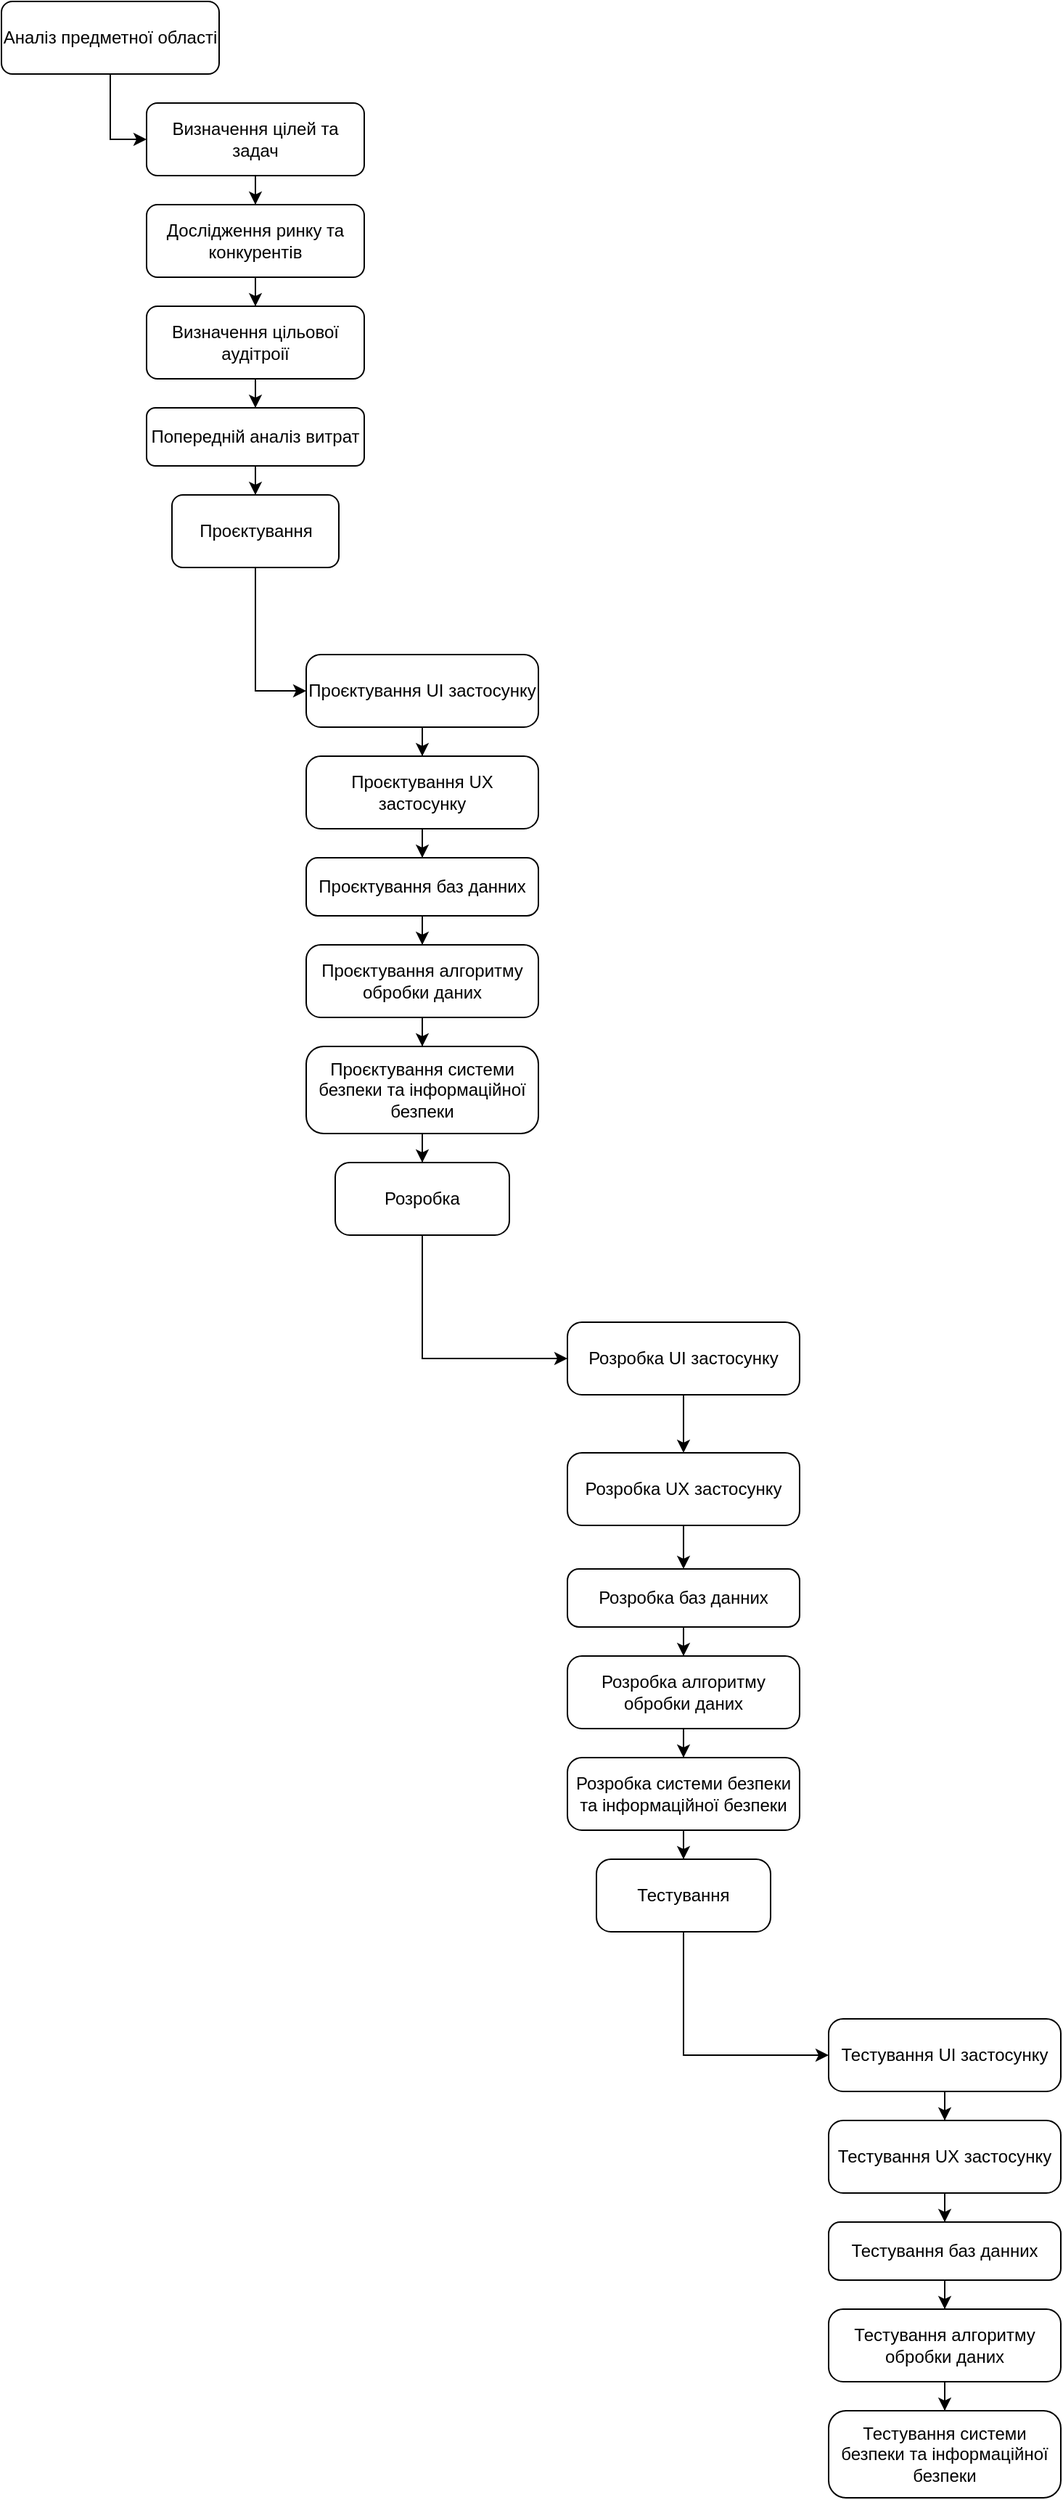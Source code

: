 <mxfile version="24.7.17">
  <diagram name="Страница — 1" id="_k6UZMLU4uGqVWALuKZs">
    <mxGraphModel dx="1363" dy="783" grid="1" gridSize="10" guides="1" tooltips="1" connect="1" arrows="1" fold="1" page="1" pageScale="1" pageWidth="827" pageHeight="1169" math="0" shadow="0">
      <root>
        <mxCell id="0" />
        <mxCell id="1" parent="0" />
        <mxCell id="_Ljdj8ycVx66a69qLUhx-50" style="edgeStyle=orthogonalEdgeStyle;rounded=0;orthogonalLoop=1;jettySize=auto;html=1;entryX=0;entryY=0.5;entryDx=0;entryDy=0;" edge="1" parent="1" source="_Ljdj8ycVx66a69qLUhx-1" target="_Ljdj8ycVx66a69qLUhx-2">
          <mxGeometry relative="1" as="geometry" />
        </mxCell>
        <mxCell id="_Ljdj8ycVx66a69qLUhx-1" value="Аналіз предметної області" style="rounded=1;whiteSpace=wrap;html=1;" vertex="1" parent="1">
          <mxGeometry x="10" y="20" width="150" height="50" as="geometry" />
        </mxCell>
        <mxCell id="_Ljdj8ycVx66a69qLUhx-5" value="" style="edgeStyle=orthogonalEdgeStyle;rounded=0;orthogonalLoop=1;jettySize=auto;html=1;" edge="1" parent="1" source="_Ljdj8ycVx66a69qLUhx-2" target="_Ljdj8ycVx66a69qLUhx-4">
          <mxGeometry relative="1" as="geometry" />
        </mxCell>
        <mxCell id="_Ljdj8ycVx66a69qLUhx-2" value="&lt;div&gt;Визначення цілей та задач&lt;/div&gt;" style="whiteSpace=wrap;html=1;rounded=1;" vertex="1" parent="1">
          <mxGeometry x="110" y="90" width="150" height="50" as="geometry" />
        </mxCell>
        <mxCell id="_Ljdj8ycVx66a69qLUhx-7" value="" style="edgeStyle=orthogonalEdgeStyle;rounded=0;orthogonalLoop=1;jettySize=auto;html=1;" edge="1" parent="1" source="_Ljdj8ycVx66a69qLUhx-4" target="_Ljdj8ycVx66a69qLUhx-6">
          <mxGeometry relative="1" as="geometry" />
        </mxCell>
        <mxCell id="_Ljdj8ycVx66a69qLUhx-4" value="&lt;div&gt;Дослідження ринку та конкурентів&lt;/div&gt;" style="whiteSpace=wrap;html=1;rounded=1;" vertex="1" parent="1">
          <mxGeometry x="110" y="160" width="150" height="50" as="geometry" />
        </mxCell>
        <mxCell id="_Ljdj8ycVx66a69qLUhx-9" value="" style="edgeStyle=orthogonalEdgeStyle;rounded=0;orthogonalLoop=1;jettySize=auto;html=1;" edge="1" parent="1" source="_Ljdj8ycVx66a69qLUhx-6" target="_Ljdj8ycVx66a69qLUhx-8">
          <mxGeometry relative="1" as="geometry" />
        </mxCell>
        <mxCell id="_Ljdj8ycVx66a69qLUhx-6" value="&lt;div&gt;Визначення цільової аудітроії&lt;br&gt;&lt;/div&gt;" style="whiteSpace=wrap;html=1;rounded=1;" vertex="1" parent="1">
          <mxGeometry x="110" y="230" width="150" height="50" as="geometry" />
        </mxCell>
        <mxCell id="_Ljdj8ycVx66a69qLUhx-11" value="" style="edgeStyle=orthogonalEdgeStyle;rounded=0;orthogonalLoop=1;jettySize=auto;html=1;" edge="1" parent="1" source="_Ljdj8ycVx66a69qLUhx-8" target="_Ljdj8ycVx66a69qLUhx-10">
          <mxGeometry relative="1" as="geometry" />
        </mxCell>
        <mxCell id="_Ljdj8ycVx66a69qLUhx-8" value="Попередній аналіз витрат" style="whiteSpace=wrap;html=1;rounded=1;" vertex="1" parent="1">
          <mxGeometry x="110" y="300" width="150" height="40" as="geometry" />
        </mxCell>
        <mxCell id="_Ljdj8ycVx66a69qLUhx-48" style="edgeStyle=orthogonalEdgeStyle;rounded=0;orthogonalLoop=1;jettySize=auto;html=1;entryX=0;entryY=0.5;entryDx=0;entryDy=0;" edge="1" parent="1" source="_Ljdj8ycVx66a69qLUhx-10" target="_Ljdj8ycVx66a69qLUhx-12">
          <mxGeometry relative="1" as="geometry" />
        </mxCell>
        <mxCell id="_Ljdj8ycVx66a69qLUhx-10" value="&lt;div&gt;Проєктування&lt;/div&gt;" style="whiteSpace=wrap;html=1;rounded=1;" vertex="1" parent="1">
          <mxGeometry x="127.5" y="360" width="115" height="50" as="geometry" />
        </mxCell>
        <mxCell id="_Ljdj8ycVx66a69qLUhx-15" value="" style="edgeStyle=orthogonalEdgeStyle;rounded=0;orthogonalLoop=1;jettySize=auto;html=1;" edge="1" parent="1" source="_Ljdj8ycVx66a69qLUhx-12" target="_Ljdj8ycVx66a69qLUhx-14">
          <mxGeometry relative="1" as="geometry" />
        </mxCell>
        <mxCell id="_Ljdj8ycVx66a69qLUhx-12" value="Проєктування UI застосунку" style="whiteSpace=wrap;html=1;rounded=1;arcSize=20;" vertex="1" parent="1">
          <mxGeometry x="220" y="470" width="160" height="50" as="geometry" />
        </mxCell>
        <mxCell id="_Ljdj8ycVx66a69qLUhx-17" value="" style="edgeStyle=orthogonalEdgeStyle;rounded=0;orthogonalLoop=1;jettySize=auto;html=1;" edge="1" parent="1" source="_Ljdj8ycVx66a69qLUhx-14" target="_Ljdj8ycVx66a69qLUhx-16">
          <mxGeometry relative="1" as="geometry" />
        </mxCell>
        <mxCell id="_Ljdj8ycVx66a69qLUhx-14" value="Проєктування UX застосунку" style="whiteSpace=wrap;html=1;rounded=1;arcSize=20;" vertex="1" parent="1">
          <mxGeometry x="220" y="540" width="160" height="50" as="geometry" />
        </mxCell>
        <mxCell id="_Ljdj8ycVx66a69qLUhx-19" value="" style="edgeStyle=orthogonalEdgeStyle;rounded=0;orthogonalLoop=1;jettySize=auto;html=1;" edge="1" parent="1" source="_Ljdj8ycVx66a69qLUhx-16" target="_Ljdj8ycVx66a69qLUhx-18">
          <mxGeometry relative="1" as="geometry" />
        </mxCell>
        <mxCell id="_Ljdj8ycVx66a69qLUhx-16" value="&lt;div&gt;Проєктування баз данних&lt;/div&gt;" style="whiteSpace=wrap;html=1;rounded=1;arcSize=20;" vertex="1" parent="1">
          <mxGeometry x="220" y="610" width="160" height="40" as="geometry" />
        </mxCell>
        <mxCell id="_Ljdj8ycVx66a69qLUhx-21" value="" style="edgeStyle=orthogonalEdgeStyle;rounded=0;orthogonalLoop=1;jettySize=auto;html=1;" edge="1" parent="1" source="_Ljdj8ycVx66a69qLUhx-18" target="_Ljdj8ycVx66a69qLUhx-20">
          <mxGeometry relative="1" as="geometry" />
        </mxCell>
        <mxCell id="_Ljdj8ycVx66a69qLUhx-18" value="&lt;div&gt;Проєктування алгоритму обробки даних&lt;/div&gt;" style="whiteSpace=wrap;html=1;rounded=1;arcSize=20;" vertex="1" parent="1">
          <mxGeometry x="220" y="670" width="160" height="50" as="geometry" />
        </mxCell>
        <mxCell id="_Ljdj8ycVx66a69qLUhx-23" value="" style="edgeStyle=orthogonalEdgeStyle;rounded=0;orthogonalLoop=1;jettySize=auto;html=1;" edge="1" parent="1" source="_Ljdj8ycVx66a69qLUhx-20" target="_Ljdj8ycVx66a69qLUhx-22">
          <mxGeometry relative="1" as="geometry" />
        </mxCell>
        <mxCell id="_Ljdj8ycVx66a69qLUhx-20" value="Проєктування системи безпеки та інформаційної безпеки" style="whiteSpace=wrap;html=1;rounded=1;arcSize=20;" vertex="1" parent="1">
          <mxGeometry x="220" y="740" width="160" height="60" as="geometry" />
        </mxCell>
        <mxCell id="_Ljdj8ycVx66a69qLUhx-49" style="edgeStyle=orthogonalEdgeStyle;rounded=0;orthogonalLoop=1;jettySize=auto;html=1;entryX=0;entryY=0.5;entryDx=0;entryDy=0;exitX=0.5;exitY=1;exitDx=0;exitDy=0;" edge="1" parent="1" source="_Ljdj8ycVx66a69qLUhx-22" target="_Ljdj8ycVx66a69qLUhx-25">
          <mxGeometry relative="1" as="geometry" />
        </mxCell>
        <mxCell id="_Ljdj8ycVx66a69qLUhx-22" value="Розробка" style="whiteSpace=wrap;html=1;rounded=1;arcSize=20;" vertex="1" parent="1">
          <mxGeometry x="240" y="820" width="120" height="50" as="geometry" />
        </mxCell>
        <mxCell id="_Ljdj8ycVx66a69qLUhx-24" value="" style="edgeStyle=orthogonalEdgeStyle;rounded=0;orthogonalLoop=1;jettySize=auto;html=1;" edge="1" source="_Ljdj8ycVx66a69qLUhx-25" target="_Ljdj8ycVx66a69qLUhx-27" parent="1">
          <mxGeometry relative="1" as="geometry" />
        </mxCell>
        <mxCell id="_Ljdj8ycVx66a69qLUhx-25" value="Розробка UI застосунку" style="whiteSpace=wrap;html=1;rounded=1;arcSize=20;" vertex="1" parent="1">
          <mxGeometry x="400" y="930" width="160" height="50" as="geometry" />
        </mxCell>
        <mxCell id="_Ljdj8ycVx66a69qLUhx-26" value="" style="edgeStyle=orthogonalEdgeStyle;rounded=0;orthogonalLoop=1;jettySize=auto;html=1;" edge="1" source="_Ljdj8ycVx66a69qLUhx-27" target="_Ljdj8ycVx66a69qLUhx-29" parent="1">
          <mxGeometry relative="1" as="geometry" />
        </mxCell>
        <mxCell id="_Ljdj8ycVx66a69qLUhx-27" value="Розробка UX застосунку" style="whiteSpace=wrap;html=1;rounded=1;arcSize=20;" vertex="1" parent="1">
          <mxGeometry x="400" y="1020" width="160" height="50" as="geometry" />
        </mxCell>
        <mxCell id="_Ljdj8ycVx66a69qLUhx-28" value="" style="edgeStyle=orthogonalEdgeStyle;rounded=0;orthogonalLoop=1;jettySize=auto;html=1;" edge="1" source="_Ljdj8ycVx66a69qLUhx-29" target="_Ljdj8ycVx66a69qLUhx-31" parent="1">
          <mxGeometry relative="1" as="geometry" />
        </mxCell>
        <mxCell id="_Ljdj8ycVx66a69qLUhx-29" value="&lt;div&gt;Розробка баз данних&lt;/div&gt;" style="whiteSpace=wrap;html=1;rounded=1;arcSize=20;" vertex="1" parent="1">
          <mxGeometry x="400" y="1100" width="160" height="40" as="geometry" />
        </mxCell>
        <mxCell id="_Ljdj8ycVx66a69qLUhx-30" value="" style="edgeStyle=orthogonalEdgeStyle;rounded=0;orthogonalLoop=1;jettySize=auto;html=1;" edge="1" source="_Ljdj8ycVx66a69qLUhx-31" target="_Ljdj8ycVx66a69qLUhx-33" parent="1">
          <mxGeometry relative="1" as="geometry" />
        </mxCell>
        <mxCell id="_Ljdj8ycVx66a69qLUhx-31" value="&lt;div&gt;Розробка алгоритму обробки даних&lt;/div&gt;" style="whiteSpace=wrap;html=1;rounded=1;arcSize=20;" vertex="1" parent="1">
          <mxGeometry x="400" y="1160" width="160" height="50" as="geometry" />
        </mxCell>
        <mxCell id="_Ljdj8ycVx66a69qLUhx-32" value="" style="edgeStyle=orthogonalEdgeStyle;rounded=0;orthogonalLoop=1;jettySize=auto;html=1;" edge="1" source="_Ljdj8ycVx66a69qLUhx-33" target="_Ljdj8ycVx66a69qLUhx-34" parent="1">
          <mxGeometry relative="1" as="geometry" />
        </mxCell>
        <mxCell id="_Ljdj8ycVx66a69qLUhx-33" value="Розробка системи безпеки та інформаційної безпеки" style="whiteSpace=wrap;html=1;rounded=1;arcSize=20;" vertex="1" parent="1">
          <mxGeometry x="400" y="1230" width="160" height="50" as="geometry" />
        </mxCell>
        <mxCell id="_Ljdj8ycVx66a69qLUhx-51" style="edgeStyle=orthogonalEdgeStyle;rounded=0;orthogonalLoop=1;jettySize=auto;html=1;entryX=0;entryY=0.5;entryDx=0;entryDy=0;exitX=0.5;exitY=1;exitDx=0;exitDy=0;" edge="1" parent="1" source="_Ljdj8ycVx66a69qLUhx-34" target="_Ljdj8ycVx66a69qLUhx-36">
          <mxGeometry relative="1" as="geometry" />
        </mxCell>
        <mxCell id="_Ljdj8ycVx66a69qLUhx-34" value="Тестування" style="whiteSpace=wrap;html=1;rounded=1;arcSize=20;" vertex="1" parent="1">
          <mxGeometry x="420" y="1300" width="120" height="50" as="geometry" />
        </mxCell>
        <mxCell id="_Ljdj8ycVx66a69qLUhx-35" value="" style="edgeStyle=orthogonalEdgeStyle;rounded=0;orthogonalLoop=1;jettySize=auto;html=1;" edge="1" source="_Ljdj8ycVx66a69qLUhx-36" target="_Ljdj8ycVx66a69qLUhx-38" parent="1">
          <mxGeometry relative="1" as="geometry" />
        </mxCell>
        <mxCell id="_Ljdj8ycVx66a69qLUhx-36" value="Тестування UI застосунку" style="whiteSpace=wrap;html=1;rounded=1;arcSize=20;" vertex="1" parent="1">
          <mxGeometry x="580" y="1410" width="160" height="50" as="geometry" />
        </mxCell>
        <mxCell id="_Ljdj8ycVx66a69qLUhx-37" value="" style="edgeStyle=orthogonalEdgeStyle;rounded=0;orthogonalLoop=1;jettySize=auto;html=1;" edge="1" source="_Ljdj8ycVx66a69qLUhx-38" target="_Ljdj8ycVx66a69qLUhx-40" parent="1">
          <mxGeometry relative="1" as="geometry" />
        </mxCell>
        <mxCell id="_Ljdj8ycVx66a69qLUhx-38" value="Тестування UX застосунку" style="whiteSpace=wrap;html=1;rounded=1;arcSize=20;" vertex="1" parent="1">
          <mxGeometry x="580" y="1480" width="160" height="50" as="geometry" />
        </mxCell>
        <mxCell id="_Ljdj8ycVx66a69qLUhx-39" value="" style="edgeStyle=orthogonalEdgeStyle;rounded=0;orthogonalLoop=1;jettySize=auto;html=1;" edge="1" source="_Ljdj8ycVx66a69qLUhx-40" target="_Ljdj8ycVx66a69qLUhx-42" parent="1">
          <mxGeometry relative="1" as="geometry" />
        </mxCell>
        <mxCell id="_Ljdj8ycVx66a69qLUhx-40" value="&lt;div&gt;Тестування баз данних&lt;/div&gt;" style="whiteSpace=wrap;html=1;rounded=1;arcSize=20;" vertex="1" parent="1">
          <mxGeometry x="580" y="1550" width="160" height="40" as="geometry" />
        </mxCell>
        <mxCell id="_Ljdj8ycVx66a69qLUhx-41" value="" style="edgeStyle=orthogonalEdgeStyle;rounded=0;orthogonalLoop=1;jettySize=auto;html=1;" edge="1" source="_Ljdj8ycVx66a69qLUhx-42" target="_Ljdj8ycVx66a69qLUhx-44" parent="1">
          <mxGeometry relative="1" as="geometry" />
        </mxCell>
        <mxCell id="_Ljdj8ycVx66a69qLUhx-42" value="&lt;div&gt;Тестування алгоритму обробки даних&lt;/div&gt;" style="whiteSpace=wrap;html=1;rounded=1;arcSize=20;" vertex="1" parent="1">
          <mxGeometry x="580" y="1610" width="160" height="50" as="geometry" />
        </mxCell>
        <mxCell id="_Ljdj8ycVx66a69qLUhx-44" value="Тестування системи безпеки та інформаційної безпеки" style="whiteSpace=wrap;html=1;rounded=1;arcSize=20;" vertex="1" parent="1">
          <mxGeometry x="580" y="1680" width="160" height="60" as="geometry" />
        </mxCell>
      </root>
    </mxGraphModel>
  </diagram>
</mxfile>
